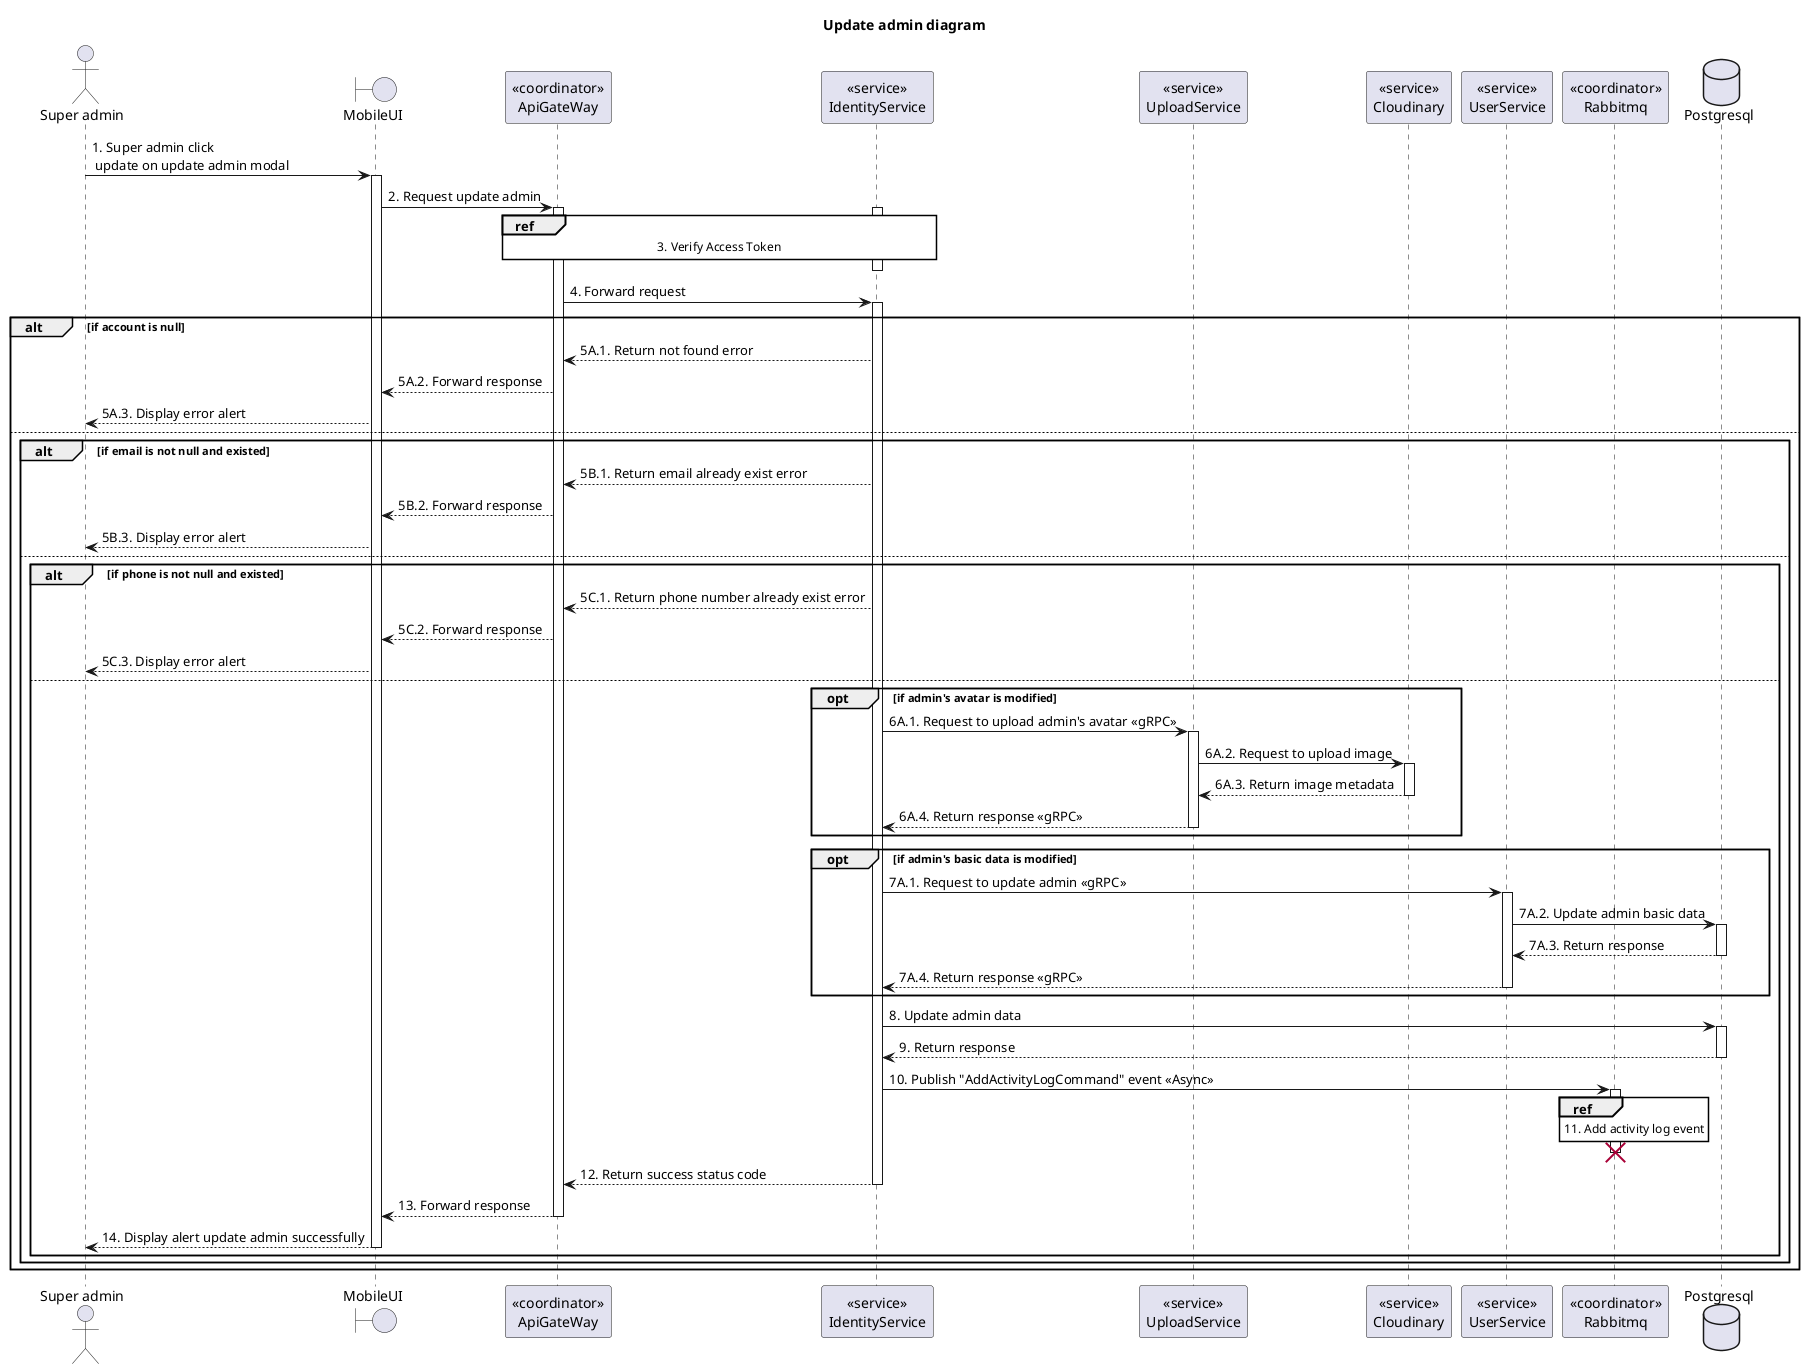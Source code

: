 @startuml Sequence
title "Update admin diagram"

<style>
  sequenceDiagram {
    reference {
      BackGroundColor white
    }
}
</style>

actor "Super admin" as SuperAdmin
boundary MobileUI
participant "<<coordinator>>\nApiGateWay" as ApiGateway
participant "<<service>>\nIdentityService" as IdentityService
participant "<<service>>\nUploadService" as UploadService
participant "<<service>>\nCloudinary" as Cloudinary
participant "<<service>>\nUserService" as UserService
participant "<<coordinator>>\nRabbitmq" as Rabbitmq
database Postgresql

SuperAdmin -> MobileUI ++: 1. Super admin click\n update on update admin modal
MobileUI -> ApiGateway ++: 2. Request update admin

activate IdentityService
ref over ApiGateway, IdentityService: 3. Verify Access Token
ApiGateway -[hidden]-> IdentityService
deactivate IdentityService

ApiGateway -> IdentityService ++: 4. Forward request

alt if account is null
  ApiGateway <-- IdentityService: 5A.1. Return not found error
  MobileUI <-- ApiGateway: 5A.2. Forward response
  SuperAdmin <-- MobileUI: 5A.3. Display error alert
else
  alt if email is not null and existed
    ApiGateway <-- IdentityService: 5B.1. Return email already exist error
    MobileUI <-- ApiGateway: 5B.2. Forward response
    SuperAdmin <-- MobileUI: 5B.3. Display error alert
  else
    alt if phone is not null and existed
      ApiGateway <-- IdentityService: 5C.1. Return phone number already exist error
      MobileUI <-- ApiGateway: 5C.2. Forward response
      SuperAdmin <-- MobileUI: 5C.3. Display error alert
    else
      opt if admin's avatar is modified
        IdentityService -> UploadService++: 6A.1. Request to upload admin's avatar <<gRPC>>
        UploadService -> Cloudinary++: 6A.2. Request to upload image
        UploadService <-- Cloudinary--: 6A.3. Return image metadata
        IdentityService <-- UploadService--: 6A.4. Return response <<gRPC>>
      end

      opt if admin's basic data is modified
        IdentityService -> UserService++: 7A.1. Request to update admin <<gRPC>>
        UserService -> Postgresql++: 7A.2. Update admin basic data
        UserService <-- Postgresql--: 7A.3. Return response
        IdentityService <-- UserService--: 7A.4. Return response <<gRPC>>
      end

      IdentityService -> Postgresql ++: 8. Update admin data
      IdentityService <-- Postgresql --: 9. Return response
      IdentityService -> Rabbitmq: 10. Publish "AddActivityLogCommand" event <<Async>>
      activate Rabbitmq
      ref over Rabbitmq: 11. Add activity log event
      IdentityService -[hidden]-> Rabbitmq
      deactivate Rabbitmq
      destroy Rabbitmq

      ApiGateway <-- IdentityService --: 12. Return success status code
      MobileUI <-- ApiGateway --: 13. Forward response
      SuperAdmin <-- MobileUI --: 14. Display alert update admin successfully
    end
  end
end

@enduml
